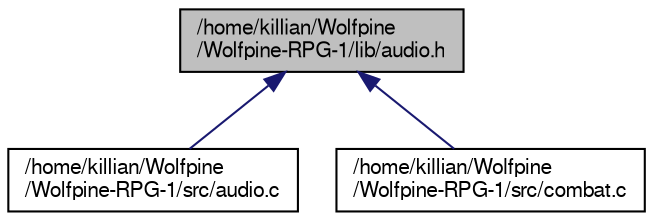 digraph "/home/killian/Wolfpine/Wolfpine-RPG-1/lib/audio.h"
{
 // LATEX_PDF_SIZE
  edge [fontname="FreeSans",fontsize="10",labelfontname="FreeSans",labelfontsize="10"];
  node [fontname="FreeSans",fontsize="10",shape=record];
  Node1 [label="/home/killian/Wolfpine\l/Wolfpine-RPG-1/lib/audio.h",height=0.2,width=0.4,color="black", fillcolor="grey75", style="filled", fontcolor="black",tooltip=" "];
  Node1 -> Node2 [dir="back",color="midnightblue",fontsize="10",style="solid",fontname="FreeSans"];
  Node2 [label="/home/killian/Wolfpine\l/Wolfpine-RPG-1/src/audio.c",height=0.2,width=0.4,color="black", fillcolor="white", style="filled",URL="$d3/d9a/audio_8c.html",tooltip=" "];
  Node1 -> Node3 [dir="back",color="midnightblue",fontsize="10",style="solid",fontname="FreeSans"];
  Node3 [label="/home/killian/Wolfpine\l/Wolfpine-RPG-1/src/combat.c",height=0.2,width=0.4,color="black", fillcolor="white", style="filled",URL="$d3/d19/combat_8c.html",tooltip="Fonctions de combat."];
}

